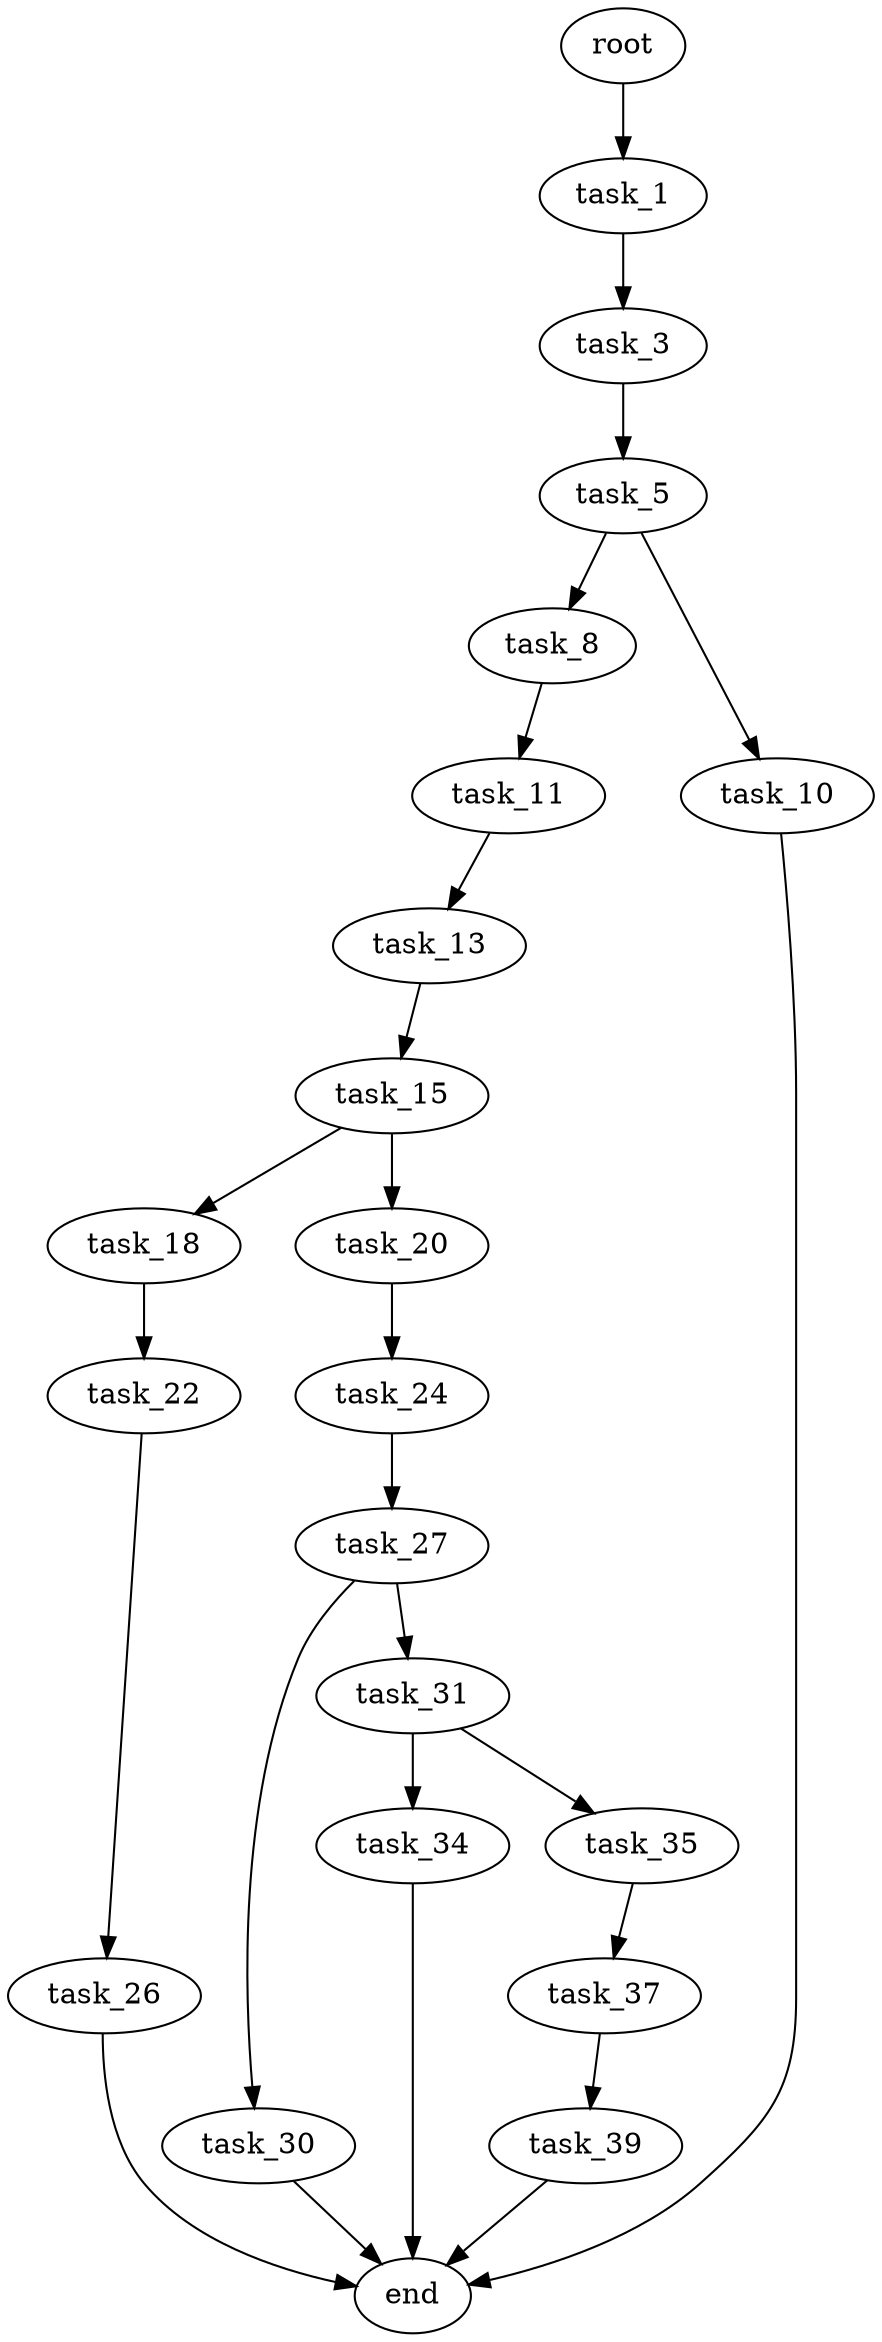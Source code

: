digraph G {
  root [size="0.000000"];
  task_1 [size="10904351085.000000"];
  task_3 [size="1965589247.000000"];
  task_5 [size="24251988729.000000"];
  task_8 [size="5653363475.000000"];
  task_10 [size="28991029248.000000"];
  task_11 [size="7050581181.000000"];
  task_13 [size="29755097695.000000"];
  task_15 [size="222471149432.000000"];
  task_18 [size="28991029248.000000"];
  task_20 [size="1073741824000.000000"];
  task_22 [size="330532859374.000000"];
  task_24 [size="6815462510.000000"];
  task_26 [size="1553963976.000000"];
  task_27 [size="368293445632.000000"];
  task_30 [size="9964990570.000000"];
  task_31 [size="673970551973.000000"];
  task_34 [size="761204912648.000000"];
  task_35 [size="13746701225.000000"];
  task_37 [size="68719476736.000000"];
  task_39 [size="56558903683.000000"];
  end [size="0.000000"];

  root -> task_1 [size="1.000000"];
  task_1 -> task_3 [size="209715200.000000"];
  task_3 -> task_5 [size="75497472.000000"];
  task_5 -> task_8 [size="411041792.000000"];
  task_5 -> task_10 [size="411041792.000000"];
  task_8 -> task_11 [size="134217728.000000"];
  task_10 -> end [size="1.000000"];
  task_11 -> task_13 [size="209715200.000000"];
  task_13 -> task_15 [size="838860800.000000"];
  task_15 -> task_18 [size="679477248.000000"];
  task_15 -> task_20 [size="679477248.000000"];
  task_18 -> task_22 [size="75497472.000000"];
  task_20 -> task_24 [size="838860800.000000"];
  task_22 -> task_26 [size="301989888.000000"];
  task_24 -> task_27 [size="209715200.000000"];
  task_26 -> end [size="1.000000"];
  task_27 -> task_30 [size="411041792.000000"];
  task_27 -> task_31 [size="411041792.000000"];
  task_30 -> end [size="1.000000"];
  task_31 -> task_34 [size="536870912.000000"];
  task_31 -> task_35 [size="536870912.000000"];
  task_34 -> end [size="1.000000"];
  task_35 -> task_37 [size="679477248.000000"];
  task_37 -> task_39 [size="134217728.000000"];
  task_39 -> end [size="1.000000"];
}
